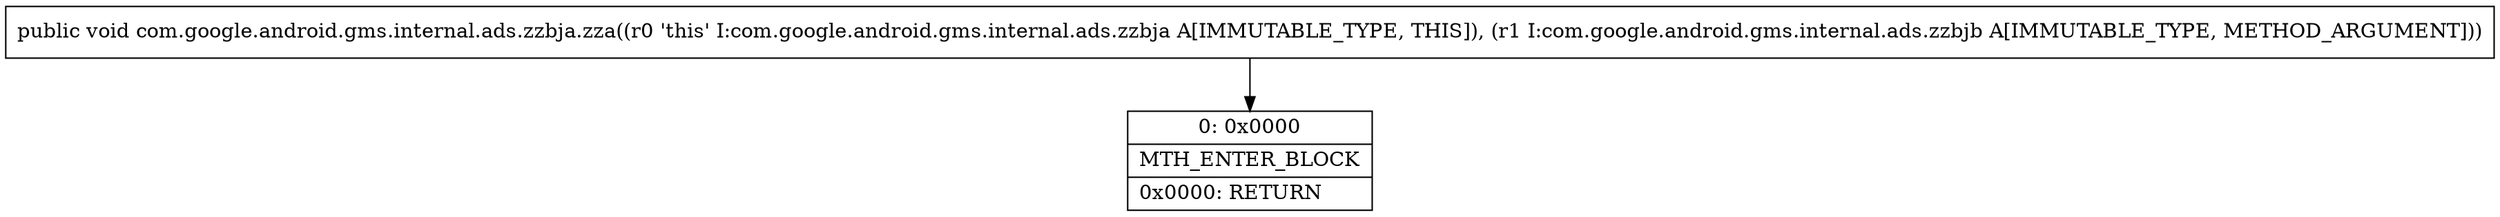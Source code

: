 digraph "CFG forcom.google.android.gms.internal.ads.zzbja.zza(Lcom\/google\/android\/gms\/internal\/ads\/zzbjb;)V" {
Node_0 [shape=record,label="{0\:\ 0x0000|MTH_ENTER_BLOCK\l|0x0000: RETURN   \l}"];
MethodNode[shape=record,label="{public void com.google.android.gms.internal.ads.zzbja.zza((r0 'this' I:com.google.android.gms.internal.ads.zzbja A[IMMUTABLE_TYPE, THIS]), (r1 I:com.google.android.gms.internal.ads.zzbjb A[IMMUTABLE_TYPE, METHOD_ARGUMENT])) }"];
MethodNode -> Node_0;
}

